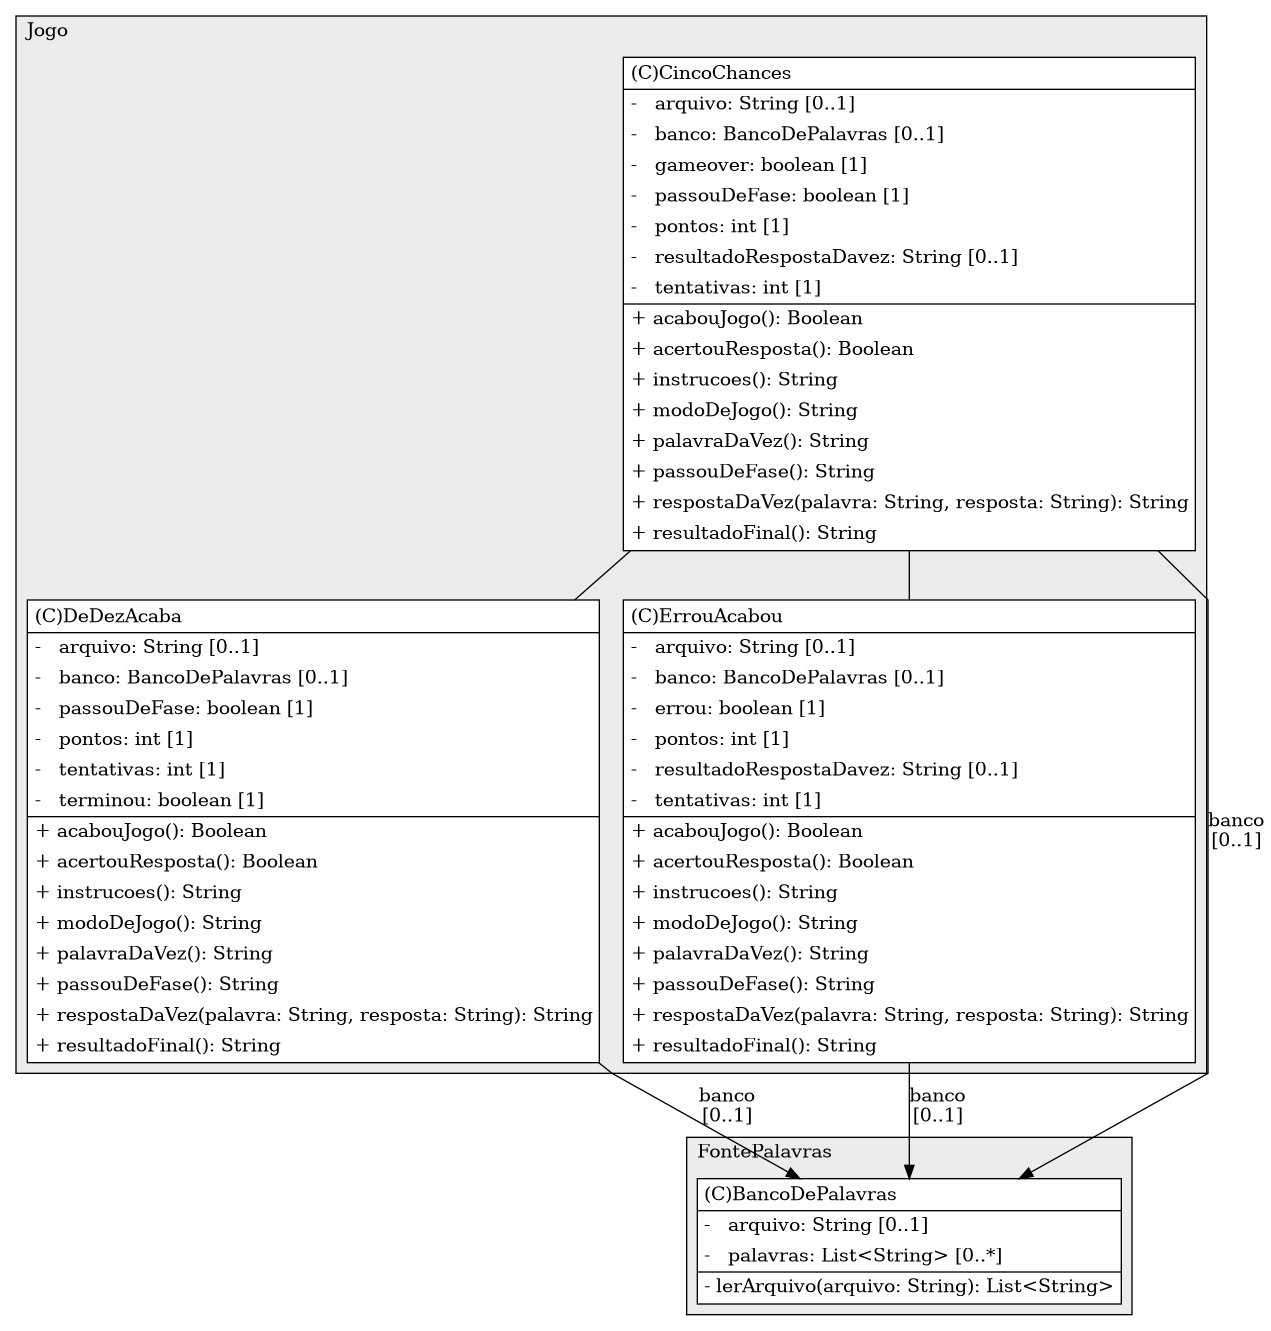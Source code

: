 @startuml

/' diagram meta data start
config=StructureConfiguration;
{
  "projectClassification": {
    "searchMode": "OpenProject", // OpenProject, AllProjects
    "includedProjects": "",
    "pathEndKeywords": "*.impl",
    "isClientPath": "",
    "isClientName": "",
    "isTestPath": "",
    "isTestName": "",
    "isMappingPath": "",
    "isMappingName": "",
    "isDataAccessPath": "",
    "isDataAccessName": "",
    "isDataStructurePath": "",
    "isDataStructureName": "",
    "isInterfaceStructuresPath": "",
    "isInterfaceStructuresName": "",
    "isEntryPointPath": "",
    "isEntryPointName": "",
    "treatFinalFieldsAsMandatory": false
  },
  "graphRestriction": {
    "classPackageExcludeFilter": "",
    "classPackageIncludeFilter": "",
    "classNameExcludeFilter": "",
    "classNameIncludeFilter": "",
    "methodNameExcludeFilter": "",
    "methodNameIncludeFilter": "",
    "removeByInheritance": "", // inheritance/annotation based filtering is done in a second step
    "removeByAnnotation": "",
    "removeByClassPackage": "", // cleanup the graph after inheritance/annotation based filtering is done
    "removeByClassName": "",
    "cutMappings": false,
    "cutEnum": true,
    "cutTests": true,
    "cutClient": true,
    "cutDataAccess": false,
    "cutInterfaceStructures": false,
    "cutDataStructures": false,
    "cutGetterAndSetter": true,
    "cutConstructors": true
  },
  "graphTraversal": {
    "forwardDepth": 6,
    "backwardDepth": 6,
    "classPackageExcludeFilter": "",
    "classPackageIncludeFilter": "",
    "classNameExcludeFilter": "",
    "classNameIncludeFilter": "",
    "methodNameExcludeFilter": "",
    "methodNameIncludeFilter": "",
    "hideMappings": false,
    "hideDataStructures": false,
    "hidePrivateMethods": true,
    "hideInterfaceCalls": true, // indirection: implementation -> interface (is hidden) -> implementation
    "onlyShowApplicationEntryPoints": false, // root node is included
    "useMethodCallsForStructureDiagram": "ForwardOnly" // ForwardOnly, BothDirections, No
  },
  "details": {
    "aggregation": "GroupByClass", // ByClass, GroupByClass, None
    "showClassGenericTypes": true,
    "showMethods": true,
    "showMethodParameterNames": true,
    "showMethodParameterTypes": true,
    "showMethodReturnType": true,
    "showPackageLevels": 2,
    "showDetailedClassStructure": true
  },
  "rootClass": "FontePalavras.BancoDePalavras",
  "extensionCallbackMethod": "" // qualified.class.name#methodName - signature: public static String method(String)
}
diagram meta data end '/



digraph g {
    rankdir="TB"
    splines=polyline
    

'nodes 
subgraph cluster_136677366 { 
   	label=FontePalavras
	labeljust=l
	fillcolor="#ececec"
	style=filled
   
   BancoDePalavras136677366[
	label=<<TABLE BORDER="1" CELLBORDER="0" CELLPADDING="4" CELLSPACING="0">
<TR><TD ALIGN="LEFT" >(C)BancoDePalavras</TD></TR>
<HR/>
<TR><TD ALIGN="LEFT" >-   arquivo: String [0..1]</TD></TR>
<TR><TD ALIGN="LEFT" >-   palavras: List&lt;String&gt; [0..*]</TD></TR>
<HR/>
<TR><TD ALIGN="LEFT" >- lerArquivo(arquivo: String): List&lt;String&gt;</TD></TR>
</TABLE>>
	style=filled
	margin=0
	shape=plaintext
	fillcolor="#FFFFFF"
];
} 

subgraph cluster_2314509 { 
   	label=Jogo
	labeljust=l
	fillcolor="#ececec"
	style=filled
   
   CincoChances2314509[
	label=<<TABLE BORDER="1" CELLBORDER="0" CELLPADDING="4" CELLSPACING="0">
<TR><TD ALIGN="LEFT" >(C)CincoChances</TD></TR>
<HR/>
<TR><TD ALIGN="LEFT" >-   arquivo: String [0..1]</TD></TR>
<TR><TD ALIGN="LEFT" >-   banco: BancoDePalavras [0..1]</TD></TR>
<TR><TD ALIGN="LEFT" >-   gameover: boolean [1]</TD></TR>
<TR><TD ALIGN="LEFT" >-   passouDeFase: boolean [1]</TD></TR>
<TR><TD ALIGN="LEFT" >-   pontos: int [1]</TD></TR>
<TR><TD ALIGN="LEFT" >-   resultadoRespostaDavez: String [0..1]</TD></TR>
<TR><TD ALIGN="LEFT" >-   tentativas: int [1]</TD></TR>
<HR/>
<TR><TD ALIGN="LEFT" >+ acabouJogo(): Boolean</TD></TR>
<TR><TD ALIGN="LEFT" >+ acertouResposta(): Boolean</TD></TR>
<TR><TD ALIGN="LEFT" >+ instrucoes(): String</TD></TR>
<TR><TD ALIGN="LEFT" >+ modoDeJogo(): String</TD></TR>
<TR><TD ALIGN="LEFT" >+ palavraDaVez(): String</TD></TR>
<TR><TD ALIGN="LEFT" >+ passouDeFase(): String</TD></TR>
<TR><TD ALIGN="LEFT" >+ respostaDaVez(palavra: String, resposta: String): String</TD></TR>
<TR><TD ALIGN="LEFT" >+ resultadoFinal(): String</TD></TR>
</TABLE>>
	style=filled
	margin=0
	shape=plaintext
	fillcolor="#FFFFFF"
];

DeDezAcaba2314509[
	label=<<TABLE BORDER="1" CELLBORDER="0" CELLPADDING="4" CELLSPACING="0">
<TR><TD ALIGN="LEFT" >(C)DeDezAcaba</TD></TR>
<HR/>
<TR><TD ALIGN="LEFT" >-   arquivo: String [0..1]</TD></TR>
<TR><TD ALIGN="LEFT" >-   banco: BancoDePalavras [0..1]</TD></TR>
<TR><TD ALIGN="LEFT" >-   passouDeFase: boolean [1]</TD></TR>
<TR><TD ALIGN="LEFT" >-   pontos: int [1]</TD></TR>
<TR><TD ALIGN="LEFT" >-   tentativas: int [1]</TD></TR>
<TR><TD ALIGN="LEFT" >-   terminou: boolean [1]</TD></TR>
<HR/>
<TR><TD ALIGN="LEFT" >+ acabouJogo(): Boolean</TD></TR>
<TR><TD ALIGN="LEFT" >+ acertouResposta(): Boolean</TD></TR>
<TR><TD ALIGN="LEFT" >+ instrucoes(): String</TD></TR>
<TR><TD ALIGN="LEFT" >+ modoDeJogo(): String</TD></TR>
<TR><TD ALIGN="LEFT" >+ palavraDaVez(): String</TD></TR>
<TR><TD ALIGN="LEFT" >+ passouDeFase(): String</TD></TR>
<TR><TD ALIGN="LEFT" >+ respostaDaVez(palavra: String, resposta: String): String</TD></TR>
<TR><TD ALIGN="LEFT" >+ resultadoFinal(): String</TD></TR>
</TABLE>>
	style=filled
	margin=0
	shape=plaintext
	fillcolor="#FFFFFF"
];

ErrouAcabou2314509[
	label=<<TABLE BORDER="1" CELLBORDER="0" CELLPADDING="4" CELLSPACING="0">
<TR><TD ALIGN="LEFT" >(C)ErrouAcabou</TD></TR>
<HR/>
<TR><TD ALIGN="LEFT" >-   arquivo: String [0..1]</TD></TR>
<TR><TD ALIGN="LEFT" >-   banco: BancoDePalavras [0..1]</TD></TR>
<TR><TD ALIGN="LEFT" >-   errou: boolean [1]</TD></TR>
<TR><TD ALIGN="LEFT" >-   pontos: int [1]</TD></TR>
<TR><TD ALIGN="LEFT" >-   resultadoRespostaDavez: String [0..1]</TD></TR>
<TR><TD ALIGN="LEFT" >-   tentativas: int [1]</TD></TR>
<HR/>
<TR><TD ALIGN="LEFT" >+ acabouJogo(): Boolean</TD></TR>
<TR><TD ALIGN="LEFT" >+ acertouResposta(): Boolean</TD></TR>
<TR><TD ALIGN="LEFT" >+ instrucoes(): String</TD></TR>
<TR><TD ALIGN="LEFT" >+ modoDeJogo(): String</TD></TR>
<TR><TD ALIGN="LEFT" >+ palavraDaVez(): String</TD></TR>
<TR><TD ALIGN="LEFT" >+ passouDeFase(): String</TD></TR>
<TR><TD ALIGN="LEFT" >+ respostaDaVez(palavra: String, resposta: String): String</TD></TR>
<TR><TD ALIGN="LEFT" >+ resultadoFinal(): String</TD></TR>
</TABLE>>
	style=filled
	margin=0
	shape=plaintext
	fillcolor="#FFFFFF"
];
} 

'edges    
CincoChances2314509 -> BancoDePalavras136677366[label="banco
[0..1]"];
CincoChances2314509 -> DeDezAcaba2314509[arrowhead=none];
CincoChances2314509 -> ErrouAcabou2314509[arrowhead=none];
DeDezAcaba2314509 -> BancoDePalavras136677366[label="banco
[0..1]"];
ErrouAcabou2314509 -> BancoDePalavras136677366[label="banco
[0..1]"];
    
}
@enduml